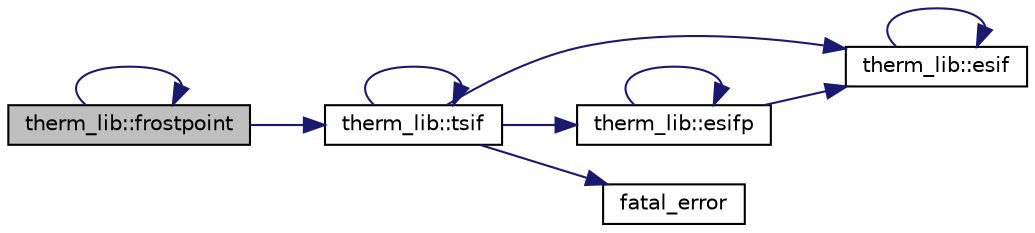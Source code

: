 digraph "therm_lib::frostpoint"
{
 // LATEX_PDF_SIZE
  edge [fontname="Helvetica",fontsize="10",labelfontname="Helvetica",labelfontsize="10"];
  node [fontname="Helvetica",fontsize="10",shape=record];
  rankdir="LR";
  Node1 [label="therm_lib::frostpoint",height=0.2,width=0.4,color="black", fillcolor="grey75", style="filled", fontcolor="black",tooltip=" "];
  Node1 -> Node1 [color="midnightblue",fontsize="10",style="solid",fontname="Helvetica"];
  Node1 -> Node2 [color="midnightblue",fontsize="10",style="solid",fontname="Helvetica"];
  Node2 [label="therm_lib::tsif",height=0.2,width=0.4,color="black", fillcolor="white", style="filled",URL="$namespacetherm__lib.html#a45fb7d736264472e118c794a243911fe",tooltip=" "];
  Node2 -> Node3 [color="midnightblue",fontsize="10",style="solid",fontname="Helvetica"];
  Node3 [label="therm_lib::esif",height=0.2,width=0.4,color="black", fillcolor="white", style="filled",URL="$namespacetherm__lib.html#a109004866b1542dfcfa1da1e5130d3c9",tooltip=" "];
  Node3 -> Node3 [color="midnightblue",fontsize="10",style="solid",fontname="Helvetica"];
  Node2 -> Node4 [color="midnightblue",fontsize="10",style="solid",fontname="Helvetica"];
  Node4 [label="therm_lib::esifp",height=0.2,width=0.4,color="black", fillcolor="white", style="filled",URL="$namespacetherm__lib.html#a4c1f51941fe39db465e2fba15c887667",tooltip=" "];
  Node4 -> Node3 [color="midnightblue",fontsize="10",style="solid",fontname="Helvetica"];
  Node4 -> Node4 [color="midnightblue",fontsize="10",style="solid",fontname="Helvetica"];
  Node2 -> Node5 [color="midnightblue",fontsize="10",style="solid",fontname="Helvetica"];
  Node5 [label="fatal_error",height=0.2,width=0.4,color="black", fillcolor="white", style="filled",URL="$fatal__error_8_f90.html#a2a2bff228716ab48a81c795b348d1665",tooltip=" "];
  Node2 -> Node2 [color="midnightblue",fontsize="10",style="solid",fontname="Helvetica"];
}
